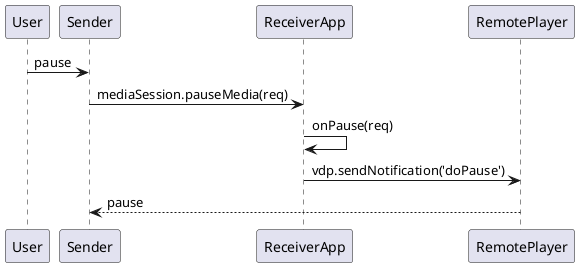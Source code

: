 @startuml
User -> Sender: pause
Sender -> ReceiverApp: mediaSession.pauseMedia(req)
ReceiverApp->ReceiverApp: onPause(req)
ReceiverApp -> RemotePlayer: vdp.sendNotification('doPause')
RemotePlayer --> Sender: pause
@enduml